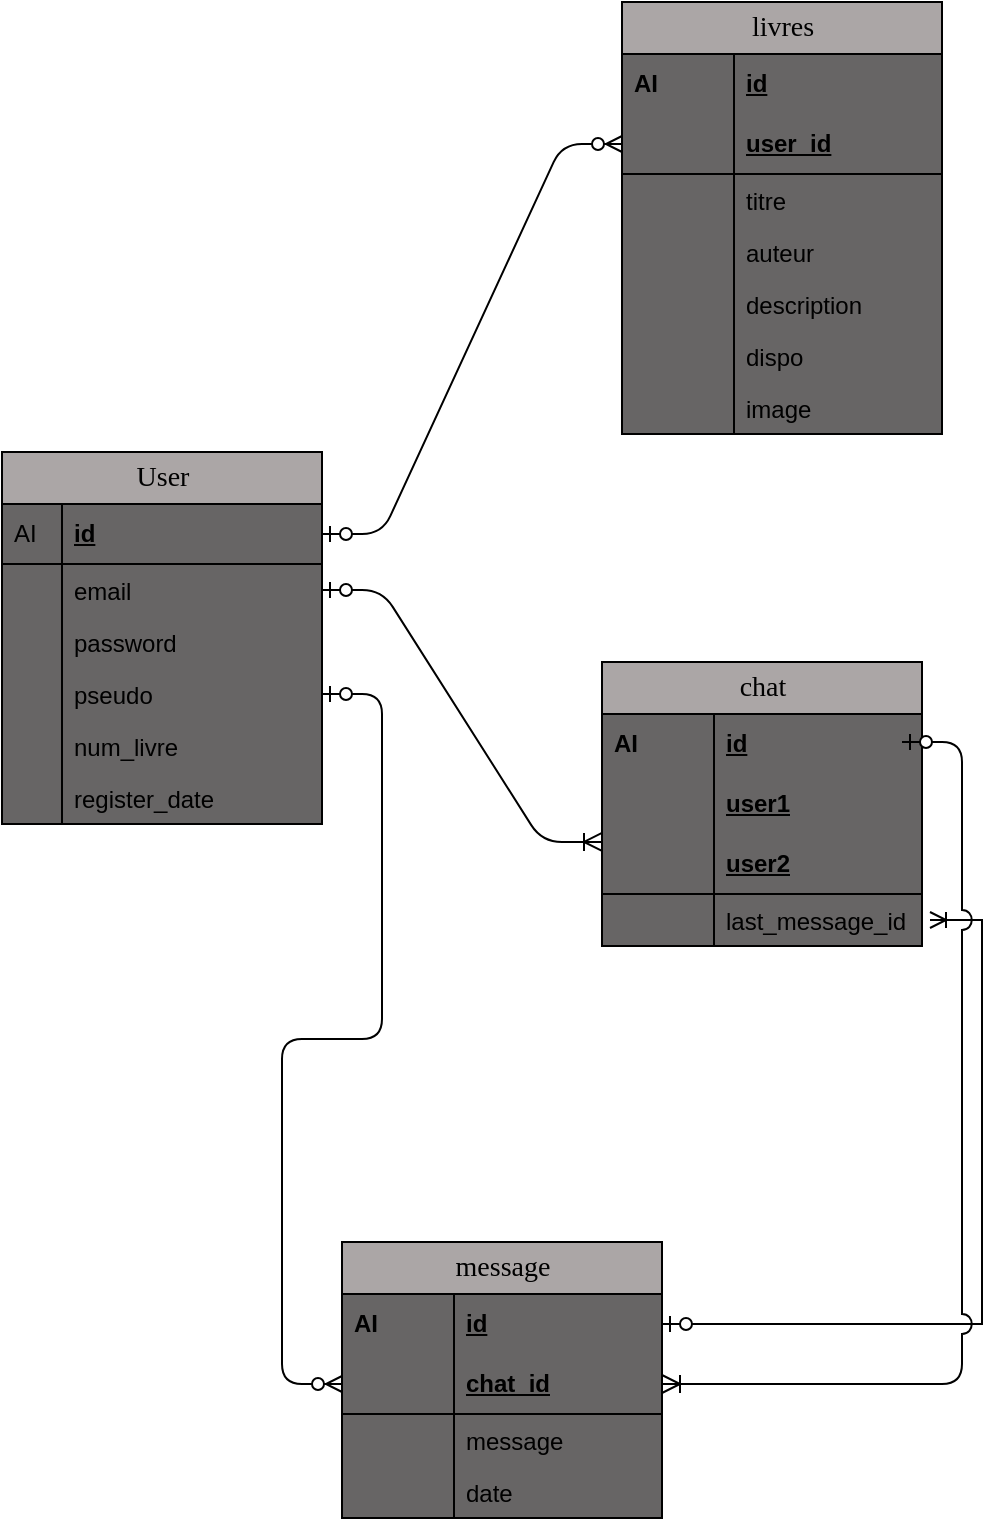 <mxfile>
    <diagram id="kOIkTm6YXkdBRHC_3mBz" name="Page-1">
        <mxGraphModel dx="931" dy="787" grid="1" gridSize="10" guides="1" tooltips="1" connect="1" arrows="1" fold="1" page="1" pageScale="1" pageWidth="1100" pageHeight="850" background="none" math="0" shadow="0">
            <root>
                <mxCell id="0"/>
                <mxCell id="1" parent="0"/>
                <mxCell id="2e49270ec7c68f3f-30" value="User" style="swimlane;html=1;fontStyle=0;childLayout=stackLayout;horizontal=1;startSize=26;fillColor=#ABA6A6;horizontalStack=0;resizeParent=1;resizeLast=0;collapsible=1;marginBottom=0;swimlaneFillColor=#676565;align=center;rounded=0;shadow=0;comic=0;labelBackgroundColor=none;strokeWidth=1;fontFamily=Verdana;fontSize=14" parent="1" vertex="1">
                    <mxGeometry x="170" y="235" width="160" height="186" as="geometry"/>
                </mxCell>
                <mxCell id="2e49270ec7c68f3f-31" value="id" style="shape=partialRectangle;top=0;left=0;right=0;bottom=1;html=1;align=left;verticalAlign=middle;fillColor=none;spacingLeft=34;spacingRight=4;whiteSpace=wrap;overflow=hidden;rotatable=0;points=[[0,0.5],[1,0.5]];portConstraint=eastwest;dropTarget=0;fontStyle=5;" parent="2e49270ec7c68f3f-30" vertex="1">
                    <mxGeometry y="26" width="160" height="30" as="geometry"/>
                </mxCell>
                <mxCell id="2e49270ec7c68f3f-32" value="AI" style="shape=partialRectangle;top=0;left=0;bottom=0;html=1;fillColor=none;align=left;verticalAlign=middle;spacingLeft=4;spacingRight=4;whiteSpace=wrap;overflow=hidden;rotatable=0;points=[];portConstraint=eastwest;part=1;" parent="2e49270ec7c68f3f-31" vertex="1" connectable="0">
                    <mxGeometry width="30" height="30" as="geometry"/>
                </mxCell>
                <mxCell id="2e49270ec7c68f3f-33" value="email" style="shape=partialRectangle;top=0;left=0;right=0;bottom=0;html=1;align=left;verticalAlign=top;fillColor=none;spacingLeft=34;spacingRight=4;whiteSpace=wrap;overflow=hidden;rotatable=0;points=[[0,0.5],[1,0.5]];portConstraint=eastwest;dropTarget=0;" parent="2e49270ec7c68f3f-30" vertex="1">
                    <mxGeometry y="56" width="160" height="26" as="geometry"/>
                </mxCell>
                <mxCell id="2e49270ec7c68f3f-34" value="" style="shape=partialRectangle;top=0;left=0;bottom=0;html=1;fillColor=none;align=left;verticalAlign=top;spacingLeft=4;spacingRight=4;whiteSpace=wrap;overflow=hidden;rotatable=0;points=[];portConstraint=eastwest;part=1;" parent="2e49270ec7c68f3f-33" vertex="1" connectable="0">
                    <mxGeometry width="30" height="26" as="geometry"/>
                </mxCell>
                <mxCell id="2e49270ec7c68f3f-35" value="password&lt;br&gt;" style="shape=partialRectangle;top=0;left=0;right=0;bottom=0;html=1;align=left;verticalAlign=top;fillColor=none;spacingLeft=34;spacingRight=4;whiteSpace=wrap;overflow=hidden;rotatable=0;points=[[0,0.5],[1,0.5]];portConstraint=eastwest;dropTarget=0;" parent="2e49270ec7c68f3f-30" vertex="1">
                    <mxGeometry y="82" width="160" height="26" as="geometry"/>
                </mxCell>
                <mxCell id="2e49270ec7c68f3f-36" value="" style="shape=partialRectangle;top=0;left=0;bottom=0;html=1;fillColor=none;align=left;verticalAlign=top;spacingLeft=4;spacingRight=4;whiteSpace=wrap;overflow=hidden;rotatable=0;points=[];portConstraint=eastwest;part=1;" parent="2e49270ec7c68f3f-35" vertex="1" connectable="0">
                    <mxGeometry width="30" height="26" as="geometry"/>
                </mxCell>
                <mxCell id="2e49270ec7c68f3f-37" value="pseudo&lt;br&gt;" style="shape=partialRectangle;top=0;left=0;right=0;bottom=0;html=1;align=left;verticalAlign=top;fillColor=none;spacingLeft=34;spacingRight=4;whiteSpace=wrap;overflow=hidden;rotatable=0;points=[[0,0.5],[1,0.5]];portConstraint=eastwest;dropTarget=0;" parent="2e49270ec7c68f3f-30" vertex="1">
                    <mxGeometry y="108" width="160" height="26" as="geometry"/>
                </mxCell>
                <mxCell id="2e49270ec7c68f3f-38" value="" style="shape=partialRectangle;top=0;left=0;bottom=0;html=1;fillColor=none;align=left;verticalAlign=top;spacingLeft=4;spacingRight=4;whiteSpace=wrap;overflow=hidden;rotatable=0;points=[];portConstraint=eastwest;part=1;" parent="2e49270ec7c68f3f-37" vertex="1" connectable="0">
                    <mxGeometry width="30" height="26" as="geometry"/>
                </mxCell>
                <mxCell id="2" value="num_livre" style="shape=partialRectangle;top=0;left=0;right=0;bottom=0;html=1;align=left;verticalAlign=top;fillColor=none;spacingLeft=34;spacingRight=4;whiteSpace=wrap;overflow=hidden;rotatable=0;points=[[0,0.5],[1,0.5]];portConstraint=eastwest;dropTarget=0;" parent="2e49270ec7c68f3f-30" vertex="1">
                    <mxGeometry y="134" width="160" height="26" as="geometry"/>
                </mxCell>
                <mxCell id="3" value="" style="shape=partialRectangle;top=0;left=0;bottom=0;html=1;fillColor=none;align=left;verticalAlign=top;spacingLeft=4;spacingRight=4;whiteSpace=wrap;overflow=hidden;rotatable=0;points=[];portConstraint=eastwest;part=1;" parent="2" vertex="1" connectable="0">
                    <mxGeometry width="30" height="26" as="geometry"/>
                </mxCell>
                <mxCell id="2e49270ec7c68f3f-39" value="" style="shape=partialRectangle;top=0;left=0;right=0;bottom=0;html=1;align=left;verticalAlign=top;fillColor=none;spacingLeft=34;spacingRight=4;whiteSpace=wrap;overflow=hidden;rotatable=0;points=[[0,0.5],[1,0.5]];portConstraint=eastwest;dropTarget=0;" parent="2e49270ec7c68f3f-30" vertex="1">
                    <mxGeometry y="160" width="160" as="geometry"/>
                </mxCell>
                <mxCell id="2e49270ec7c68f3f-40" value="" style="shape=partialRectangle;top=0;left=0;bottom=0;html=1;fillColor=none;align=left;verticalAlign=top;spacingLeft=4;spacingRight=4;whiteSpace=wrap;overflow=hidden;rotatable=0;points=[];portConstraint=eastwest;part=1;" parent="2e49270ec7c68f3f-39" vertex="1" connectable="0">
                    <mxGeometry width="30" as="geometry"/>
                </mxCell>
                <mxCell id="8" value="register_date&lt;br&gt;" style="shape=partialRectangle;top=0;left=0;right=0;bottom=0;html=1;align=left;verticalAlign=top;fillColor=none;spacingLeft=34;spacingRight=4;whiteSpace=wrap;overflow=hidden;rotatable=0;points=[[0,0.5],[1,0.5]];portConstraint=eastwest;dropTarget=0;" parent="2e49270ec7c68f3f-30" vertex="1">
                    <mxGeometry y="160" width="160" height="26" as="geometry"/>
                </mxCell>
                <mxCell id="9" value="" style="shape=partialRectangle;top=0;left=0;bottom=0;html=1;fillColor=none;align=left;verticalAlign=top;spacingLeft=4;spacingRight=4;whiteSpace=wrap;overflow=hidden;rotatable=0;points=[];portConstraint=eastwest;part=1;" parent="8" vertex="1" connectable="0">
                    <mxGeometry width="30" height="26" as="geometry"/>
                </mxCell>
                <mxCell id="2e49270ec7c68f3f-41" value="livres" style="swimlane;html=1;fontStyle=0;childLayout=stackLayout;horizontal=1;startSize=26;fillColor=#ABA6A6;horizontalStack=0;resizeParent=1;resizeLast=0;collapsible=1;marginBottom=0;swimlaneFillColor=#676565;align=center;rounded=0;shadow=0;comic=0;labelBackgroundColor=none;strokeWidth=1;fontFamily=Verdana;fontSize=14" parent="1" vertex="1">
                    <mxGeometry x="480" y="10" width="160" height="216" as="geometry"/>
                </mxCell>
                <mxCell id="2e49270ec7c68f3f-42" value="id" style="shape=partialRectangle;top=0;left=0;right=0;bottom=0;html=1;align=left;verticalAlign=middle;fillColor=none;spacingLeft=60;spacingRight=4;whiteSpace=wrap;overflow=hidden;rotatable=0;points=[[0,0.5],[1,0.5]];portConstraint=eastwest;dropTarget=0;fontStyle=5;" parent="2e49270ec7c68f3f-41" vertex="1">
                    <mxGeometry y="26" width="160" height="30" as="geometry"/>
                </mxCell>
                <mxCell id="2e49270ec7c68f3f-43" value="AI" style="shape=partialRectangle;fontStyle=1;top=0;left=0;bottom=0;html=1;fillColor=none;align=left;verticalAlign=middle;spacingLeft=4;spacingRight=4;whiteSpace=wrap;overflow=hidden;rotatable=0;points=[];portConstraint=eastwest;part=1;" parent="2e49270ec7c68f3f-42" vertex="1" connectable="0">
                    <mxGeometry width="56" height="30" as="geometry"/>
                </mxCell>
                <mxCell id="2e49270ec7c68f3f-44" value="user_id" style="shape=partialRectangle;top=0;left=0;right=0;bottom=1;html=1;align=left;verticalAlign=middle;fillColor=none;spacingLeft=60;spacingRight=4;whiteSpace=wrap;overflow=hidden;rotatable=0;points=[[0,0.5],[1,0.5]];portConstraint=eastwest;dropTarget=0;fontStyle=5;" parent="2e49270ec7c68f3f-41" vertex="1">
                    <mxGeometry y="56" width="160" height="30" as="geometry"/>
                </mxCell>
                <mxCell id="2e49270ec7c68f3f-45" value="" style="shape=partialRectangle;fontStyle=1;top=0;left=0;bottom=0;html=1;fillColor=none;align=left;verticalAlign=middle;spacingLeft=4;spacingRight=4;whiteSpace=wrap;overflow=hidden;rotatable=0;points=[];portConstraint=eastwest;part=1;" parent="2e49270ec7c68f3f-44" vertex="1" connectable="0">
                    <mxGeometry width="56" height="30" as="geometry"/>
                </mxCell>
                <mxCell id="2e49270ec7c68f3f-46" value="titre" style="shape=partialRectangle;top=0;left=0;right=0;bottom=0;html=1;align=left;verticalAlign=top;fillColor=none;spacingLeft=60;spacingRight=4;whiteSpace=wrap;overflow=hidden;rotatable=0;points=[[0,0.5],[1,0.5]];portConstraint=eastwest;dropTarget=0;" parent="2e49270ec7c68f3f-41" vertex="1">
                    <mxGeometry y="86" width="160" height="26" as="geometry"/>
                </mxCell>
                <mxCell id="2e49270ec7c68f3f-47" value="" style="shape=partialRectangle;top=0;left=0;bottom=0;html=1;fillColor=none;align=left;verticalAlign=top;spacingLeft=4;spacingRight=4;whiteSpace=wrap;overflow=hidden;rotatable=0;points=[];portConstraint=eastwest;part=1;" parent="2e49270ec7c68f3f-46" vertex="1" connectable="0">
                    <mxGeometry width="56" height="26" as="geometry"/>
                </mxCell>
                <mxCell id="10" value="auteur&lt;br&gt;" style="shape=partialRectangle;top=0;left=0;right=0;bottom=0;html=1;align=left;verticalAlign=top;fillColor=none;spacingLeft=60;spacingRight=4;whiteSpace=wrap;overflow=hidden;rotatable=0;points=[[0,0.5],[1,0.5]];portConstraint=eastwest;dropTarget=0;" parent="2e49270ec7c68f3f-41" vertex="1">
                    <mxGeometry y="112" width="160" height="26" as="geometry"/>
                </mxCell>
                <mxCell id="11" value="" style="shape=partialRectangle;top=0;left=0;bottom=0;html=1;fillColor=none;align=left;verticalAlign=top;spacingLeft=4;spacingRight=4;whiteSpace=wrap;overflow=hidden;rotatable=0;points=[];portConstraint=eastwest;part=1;" parent="10" vertex="1" connectable="0">
                    <mxGeometry width="56" height="26" as="geometry"/>
                </mxCell>
                <mxCell id="12" value="description" style="shape=partialRectangle;top=0;left=0;right=0;bottom=0;html=1;align=left;verticalAlign=top;fillColor=none;spacingLeft=60;spacingRight=4;whiteSpace=wrap;overflow=hidden;rotatable=0;points=[[0,0.5],[1,0.5]];portConstraint=eastwest;dropTarget=0;" parent="2e49270ec7c68f3f-41" vertex="1">
                    <mxGeometry y="138" width="160" height="26" as="geometry"/>
                </mxCell>
                <mxCell id="13" value="" style="shape=partialRectangle;top=0;left=0;bottom=0;html=1;fillColor=none;align=left;verticalAlign=top;spacingLeft=4;spacingRight=4;whiteSpace=wrap;overflow=hidden;rotatable=0;points=[];portConstraint=eastwest;part=1;" parent="12" vertex="1" connectable="0">
                    <mxGeometry width="56" height="26" as="geometry"/>
                </mxCell>
                <mxCell id="14" value="dispo" style="shape=partialRectangle;top=0;left=0;right=0;bottom=0;html=1;align=left;verticalAlign=top;fillColor=none;spacingLeft=60;spacingRight=4;whiteSpace=wrap;overflow=hidden;rotatable=0;points=[[0,0.5],[1,0.5]];portConstraint=eastwest;dropTarget=0;" parent="2e49270ec7c68f3f-41" vertex="1">
                    <mxGeometry y="164" width="160" height="26" as="geometry"/>
                </mxCell>
                <mxCell id="15" value="" style="shape=partialRectangle;top=0;left=0;bottom=0;html=1;fillColor=none;align=left;verticalAlign=top;spacingLeft=4;spacingRight=4;whiteSpace=wrap;overflow=hidden;rotatable=0;points=[];portConstraint=eastwest;part=1;" parent="14" vertex="1" connectable="0">
                    <mxGeometry width="56" height="26" as="geometry"/>
                </mxCell>
                <mxCell id="48" value="image&lt;br&gt;" style="shape=partialRectangle;top=0;left=0;right=0;bottom=0;html=1;align=left;verticalAlign=top;fillColor=none;spacingLeft=60;spacingRight=4;whiteSpace=wrap;overflow=hidden;rotatable=0;points=[[0,0.5],[1,0.5]];portConstraint=eastwest;dropTarget=0;" vertex="1" parent="2e49270ec7c68f3f-41">
                    <mxGeometry y="190" width="160" height="26" as="geometry"/>
                </mxCell>
                <mxCell id="49" value="" style="shape=partialRectangle;top=0;left=0;bottom=0;html=1;fillColor=none;align=left;verticalAlign=top;spacingLeft=4;spacingRight=4;whiteSpace=wrap;overflow=hidden;rotatable=0;points=[];portConstraint=eastwest;part=1;" vertex="1" connectable="0" parent="48">
                    <mxGeometry width="56" height="26" as="geometry"/>
                </mxCell>
                <mxCell id="2e49270ec7c68f3f-63" value="" style="edgeStyle=entityRelationEdgeStyle;html=1;endArrow=ERzeroToMany;startArrow=ERzeroToOne;labelBackgroundColor=none;fontFamily=Verdana;fontSize=14;entryX=0;entryY=0.5;exitX=1;exitY=0.5;entryDx=0;entryDy=0;" parent="1" source="2e49270ec7c68f3f-31" target="2e49270ec7c68f3f-44" edge="1">
                    <mxGeometry width="100" height="100" relative="1" as="geometry">
                        <mxPoint x="440" y="426" as="sourcePoint"/>
                        <mxPoint x="540" y="326" as="targetPoint"/>
                    </mxGeometry>
                </mxCell>
                <mxCell id="2e49270ec7c68f3f-64" value="chat" style="swimlane;html=1;fontStyle=0;childLayout=stackLayout;horizontal=1;startSize=26;fillColor=#ABA6A6;horizontalStack=0;resizeParent=1;resizeLast=0;collapsible=1;marginBottom=0;swimlaneFillColor=#676565;align=center;rounded=0;shadow=0;comic=0;labelBackgroundColor=none;strokeWidth=1;fontFamily=Verdana;fontSize=14" parent="1" vertex="1">
                    <mxGeometry x="470" y="340" width="160" height="142" as="geometry"/>
                </mxCell>
                <mxCell id="2e49270ec7c68f3f-65" value="id" style="shape=partialRectangle;top=0;left=0;right=0;bottom=0;html=1;align=left;verticalAlign=middle;fillColor=none;spacingLeft=60;spacingRight=4;whiteSpace=wrap;overflow=hidden;rotatable=0;points=[[0,0.5],[1,0.5]];portConstraint=eastwest;dropTarget=0;fontStyle=5;" parent="2e49270ec7c68f3f-64" vertex="1">
                    <mxGeometry y="26" width="160" height="30" as="geometry"/>
                </mxCell>
                <mxCell id="2e49270ec7c68f3f-66" value="AI" style="shape=partialRectangle;fontStyle=1;top=0;left=0;bottom=0;html=1;fillColor=none;align=left;verticalAlign=middle;spacingLeft=4;spacingRight=4;whiteSpace=wrap;overflow=hidden;rotatable=0;points=[];portConstraint=eastwest;part=1;" parent="2e49270ec7c68f3f-65" vertex="1" connectable="0">
                    <mxGeometry width="56" height="30" as="geometry"/>
                </mxCell>
                <mxCell id="2e49270ec7c68f3f-67" value="user1" style="shape=partialRectangle;top=0;left=0;right=0;bottom=1;html=1;align=left;verticalAlign=middle;fillColor=none;spacingLeft=60;spacingRight=4;whiteSpace=wrap;overflow=hidden;rotatable=0;points=[[0,0.5],[1,0.5]];portConstraint=eastwest;dropTarget=0;fontStyle=5;strokeColor=none;" parent="2e49270ec7c68f3f-64" vertex="1">
                    <mxGeometry y="56" width="160" height="30" as="geometry"/>
                </mxCell>
                <mxCell id="2e49270ec7c68f3f-68" value="" style="shape=partialRectangle;fontStyle=1;top=0;left=0;bottom=0;html=1;fillColor=none;align=left;verticalAlign=middle;spacingLeft=4;spacingRight=4;whiteSpace=wrap;overflow=hidden;rotatable=0;points=[];portConstraint=eastwest;part=1;" parent="2e49270ec7c68f3f-67" vertex="1" connectable="0">
                    <mxGeometry width="56" height="30" as="geometry"/>
                </mxCell>
                <mxCell id="30" value="user2" style="shape=partialRectangle;top=0;left=0;right=0;bottom=1;html=1;align=left;verticalAlign=middle;fillColor=none;spacingLeft=60;spacingRight=4;whiteSpace=wrap;overflow=hidden;rotatable=0;points=[[0,0.5],[1,0.5]];portConstraint=eastwest;dropTarget=0;fontStyle=5;strokeColor=default;" parent="2e49270ec7c68f3f-64" vertex="1">
                    <mxGeometry y="86" width="160" height="30" as="geometry"/>
                </mxCell>
                <mxCell id="31" value="" style="shape=partialRectangle;fontStyle=1;top=0;left=0;bottom=0;html=1;fillColor=none;align=left;verticalAlign=middle;spacingLeft=4;spacingRight=4;whiteSpace=wrap;overflow=hidden;rotatable=0;points=[];portConstraint=eastwest;part=1;" parent="30" vertex="1" connectable="0">
                    <mxGeometry width="56" height="30" as="geometry"/>
                </mxCell>
                <mxCell id="2e49270ec7c68f3f-69" value="last_message_id" style="shape=partialRectangle;top=0;left=0;right=0;bottom=0;html=1;align=left;verticalAlign=top;fillColor=none;spacingLeft=60;spacingRight=4;whiteSpace=wrap;overflow=hidden;rotatable=0;points=[[0,0.5],[1,0.5]];portConstraint=eastwest;dropTarget=0;" parent="2e49270ec7c68f3f-64" vertex="1">
                    <mxGeometry y="116" width="160" height="26" as="geometry"/>
                </mxCell>
                <mxCell id="2e49270ec7c68f3f-70" value="" style="shape=partialRectangle;top=0;left=0;bottom=0;html=1;fillColor=none;align=left;verticalAlign=top;spacingLeft=4;spacingRight=4;whiteSpace=wrap;overflow=hidden;rotatable=0;points=[];portConstraint=eastwest;part=1;" parent="2e49270ec7c68f3f-69" vertex="1" connectable="0">
                    <mxGeometry width="56" height="26" as="geometry"/>
                </mxCell>
                <mxCell id="2e49270ec7c68f3f-71" value="message" style="swimlane;html=1;fontStyle=0;childLayout=stackLayout;horizontal=1;startSize=26;fillColor=#ABA6A6;horizontalStack=0;resizeParent=1;resizeLast=0;collapsible=1;marginBottom=0;swimlaneFillColor=#676565;align=center;rounded=0;shadow=0;comic=0;labelBackgroundColor=none;strokeWidth=1;fontFamily=Verdana;fontSize=14" parent="1" vertex="1">
                    <mxGeometry x="340" y="630" width="160" height="138" as="geometry"/>
                </mxCell>
                <mxCell id="2e49270ec7c68f3f-72" value="id" style="shape=partialRectangle;top=0;left=0;right=0;bottom=0;html=1;align=left;verticalAlign=middle;fillColor=none;spacingLeft=60;spacingRight=4;whiteSpace=wrap;overflow=hidden;rotatable=0;points=[[0,0.5],[1,0.5]];portConstraint=eastwest;dropTarget=0;fontStyle=5;" parent="2e49270ec7c68f3f-71" vertex="1">
                    <mxGeometry y="26" width="160" height="30" as="geometry"/>
                </mxCell>
                <mxCell id="2e49270ec7c68f3f-73" value="AI" style="shape=partialRectangle;fontStyle=1;top=0;left=0;bottom=0;html=1;fillColor=none;align=left;verticalAlign=middle;spacingLeft=4;spacingRight=4;whiteSpace=wrap;overflow=hidden;rotatable=0;points=[];portConstraint=eastwest;part=1;" parent="2e49270ec7c68f3f-72" vertex="1" connectable="0">
                    <mxGeometry width="56" height="30" as="geometry"/>
                </mxCell>
                <mxCell id="2e49270ec7c68f3f-74" value="chat_id" style="shape=partialRectangle;top=0;left=0;right=0;bottom=1;html=1;align=left;verticalAlign=middle;fillColor=none;spacingLeft=60;spacingRight=4;whiteSpace=wrap;overflow=hidden;rotatable=0;points=[[0,0.5],[1,0.5]];portConstraint=eastwest;dropTarget=0;fontStyle=5;" parent="2e49270ec7c68f3f-71" vertex="1">
                    <mxGeometry y="56" width="160" height="30" as="geometry"/>
                </mxCell>
                <mxCell id="2e49270ec7c68f3f-75" value="" style="shape=partialRectangle;fontStyle=1;top=0;left=0;bottom=0;html=1;fillColor=none;align=left;verticalAlign=middle;spacingLeft=4;spacingRight=4;whiteSpace=wrap;overflow=hidden;rotatable=0;points=[];portConstraint=eastwest;part=1;" parent="2e49270ec7c68f3f-74" vertex="1" connectable="0">
                    <mxGeometry width="56" height="30" as="geometry"/>
                </mxCell>
                <mxCell id="2e49270ec7c68f3f-76" value="message&lt;br&gt;" style="shape=partialRectangle;top=0;left=0;right=0;bottom=0;html=1;align=left;verticalAlign=top;fillColor=none;spacingLeft=60;spacingRight=4;whiteSpace=wrap;overflow=hidden;rotatable=0;points=[[0,0.5],[1,0.5]];portConstraint=eastwest;dropTarget=0;" parent="2e49270ec7c68f3f-71" vertex="1">
                    <mxGeometry y="86" width="160" height="26" as="geometry"/>
                </mxCell>
                <mxCell id="2e49270ec7c68f3f-77" value="" style="shape=partialRectangle;top=0;left=0;bottom=0;html=1;fillColor=none;align=left;verticalAlign=top;spacingLeft=4;spacingRight=4;whiteSpace=wrap;overflow=hidden;rotatable=0;points=[];portConstraint=eastwest;part=1;" parent="2e49270ec7c68f3f-76" vertex="1" connectable="0">
                    <mxGeometry width="56" height="26" as="geometry"/>
                </mxCell>
                <mxCell id="39" value="date" style="shape=partialRectangle;top=0;left=0;right=0;bottom=0;html=1;align=left;verticalAlign=top;fillColor=none;spacingLeft=60;spacingRight=4;whiteSpace=wrap;overflow=hidden;rotatable=0;points=[[0,0.5],[1,0.5]];portConstraint=eastwest;dropTarget=0;" parent="2e49270ec7c68f3f-71" vertex="1">
                    <mxGeometry y="112" width="160" height="26" as="geometry"/>
                </mxCell>
                <mxCell id="40" value="" style="shape=partialRectangle;top=0;left=0;bottom=0;html=1;fillColor=none;align=left;verticalAlign=top;spacingLeft=4;spacingRight=4;whiteSpace=wrap;overflow=hidden;rotatable=0;points=[];portConstraint=eastwest;part=1;" parent="39" vertex="1" connectable="0">
                    <mxGeometry width="56" height="26" as="geometry"/>
                </mxCell>
                <mxCell id="2e49270ec7c68f3f-78" value="" style="edgeStyle=entityRelationEdgeStyle;html=1;endArrow=ERoneToMany;startArrow=ERzeroToOne;labelBackgroundColor=none;fontFamily=Verdana;fontSize=14;exitX=1;exitY=0.5;strokeColor=default;rounded=1;targetPerimeterSpacing=50;endSize=7;jumpStyle=arc;jumpSize=10;sourcePerimeterSpacing=4;endFill=0;entryX=0;entryY=0.133;entryDx=0;entryDy=0;entryPerimeter=0;" parent="1" source="2e49270ec7c68f3f-33" target="30" edge="1">
                    <mxGeometry width="100" height="100" relative="1" as="geometry">
                        <mxPoint x="339.765" y="285.529" as="sourcePoint"/>
                        <mxPoint x="460" y="410" as="targetPoint"/>
                    </mxGeometry>
                </mxCell>
                <mxCell id="2e49270ec7c68f3f-79" value="" style="edgeStyle=entityRelationEdgeStyle;html=1;endArrow=ERzeroToMany;startArrow=ERzeroToOne;labelBackgroundColor=none;fontFamily=Verdana;fontSize=14;entryX=0;entryY=0.5;exitX=1;exitY=0.5;" parent="1" source="2e49270ec7c68f3f-37" target="2e49270ec7c68f3f-74" edge="1">
                    <mxGeometry width="100" height="100" relative="1" as="geometry">
                        <mxPoint x="349.765" y="295.529" as="sourcePoint"/>
                        <mxPoint x="500.353" y="161.412" as="targetPoint"/>
                    </mxGeometry>
                </mxCell>
                <mxCell id="38" value="" style="edgeStyle=entityRelationEdgeStyle;html=1;endArrow=ERoneToMany;startArrow=ERzeroToOne;labelBackgroundColor=none;fontFamily=Verdana;fontSize=14;exitX=1;exitY=0.5;strokeColor=default;rounded=0;targetPerimeterSpacing=4;jumpStyle=gap;jumpSize=10;sourcePerimeterSpacing=50;endFill=0;exitDx=0;exitDy=0;" parent="1" source="2e49270ec7c68f3f-72" target="2e49270ec7c68f3f-69" edge="1">
                    <mxGeometry width="100" height="100" relative="1" as="geometry">
                        <mxPoint x="620" y="645.99" as="sourcePoint"/>
                        <mxPoint x="480" y="520" as="targetPoint"/>
                    </mxGeometry>
                </mxCell>
                <mxCell id="47" value="" style="edgeStyle=entityRelationEdgeStyle;html=1;endArrow=ERoneToMany;startArrow=ERzeroToOne;labelBackgroundColor=none;fontFamily=Verdana;fontSize=14;exitX=1;exitY=0.5;strokeColor=default;rounded=1;targetPerimeterSpacing=50;endSize=7;jumpStyle=arc;jumpSize=10;sourcePerimeterSpacing=4;endFill=0;entryX=1;entryY=0.5;entryDx=0;entryDy=0;" parent="1" target="2e49270ec7c68f3f-74" edge="1">
                    <mxGeometry width="100" height="100" relative="1" as="geometry">
                        <mxPoint x="620" y="380" as="sourcePoint"/>
                        <mxPoint x="860" y="140" as="targetPoint"/>
                    </mxGeometry>
                </mxCell>
            </root>
        </mxGraphModel>
    </diagram>
</mxfile>